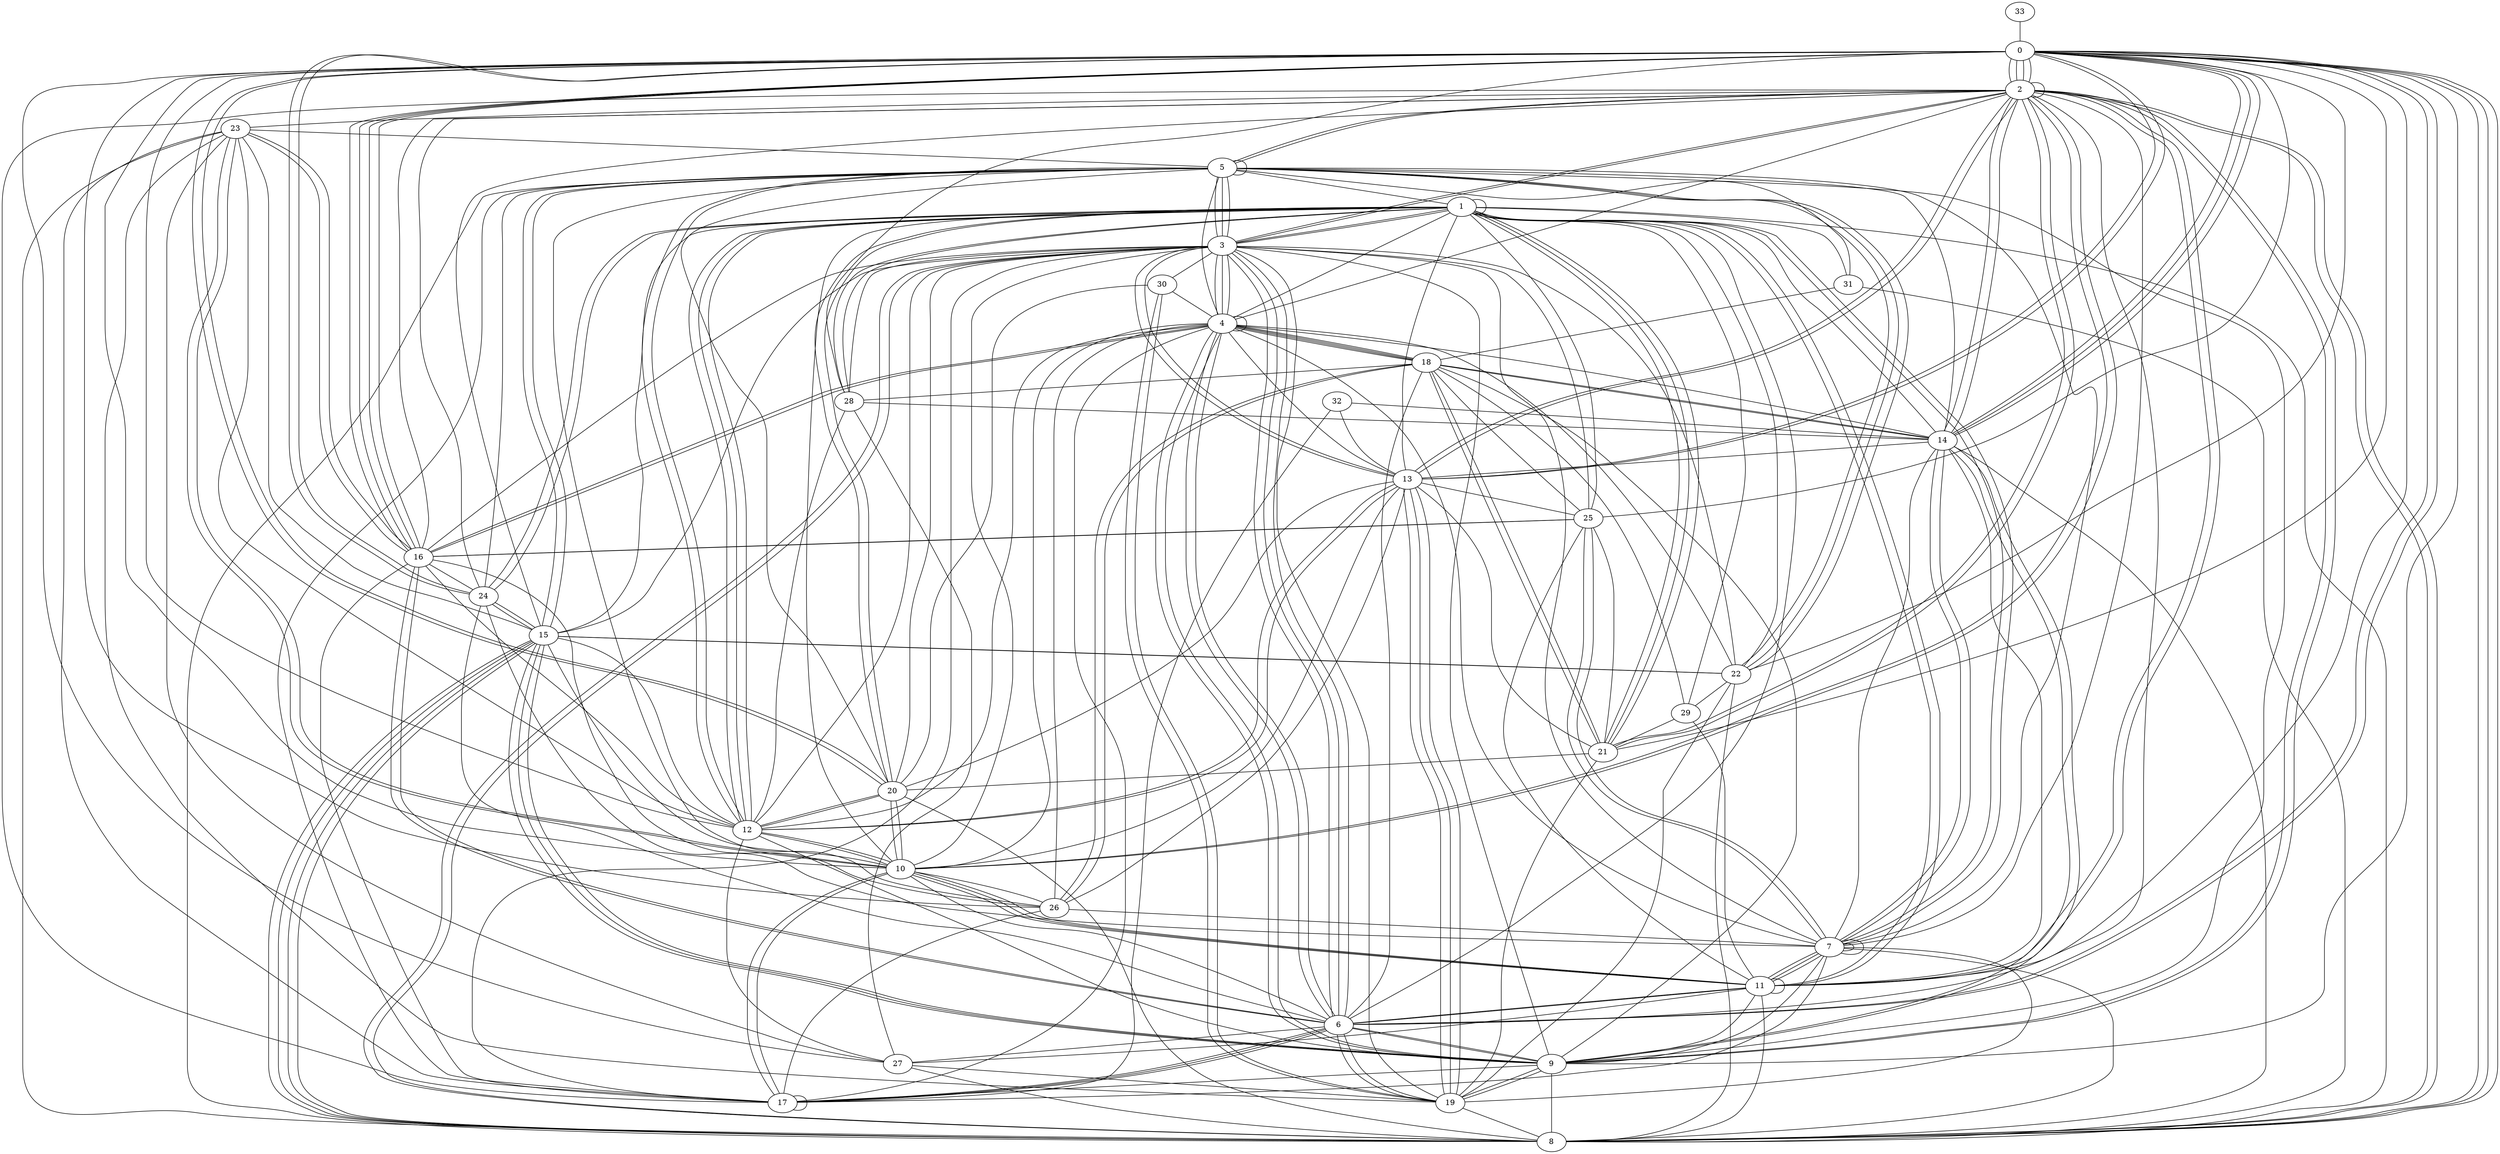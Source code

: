 graph G {
0;
1;
2;
3;
4;
5;
6;
7;
8;
9;
10;
11;
12;
13;
14;
15;
16;
17;
18;
19;
20;
21;
22;
23;
24;
25;
26;
27;
28;
29;
30;
31;
32;
33;
13--20 ;
0--16 ;
19--13 ;
0--2 ;
2--17 ;
10--12 ;
6--4 ;
17--7 ;
11--2 ;
12--4 ;
18--6 ;
9--15 ;
0--28 ;
22--8 ;
25--1 ;
11--6 ;
22--4 ;
14--13 ;
16--25 ;
16--24 ;
12--28 ;
2--8 ;
11--7 ;
30--4 ;
3--2 ;
0--20 ;
14--7 ;
4--4 ;
29--11 ;
4--3 ;
10--2 ;
1--31 ;
14--18 ;
7--19 ;
10--2 ;
5--14 ;
28--14 ;
22--0 ;
27--19 ;
7--14 ;
18--9 ;
29--18 ;
1--21 ;
33--0 ;
5--8 ;
30--19 ;
27--8 ;
15--24 ;
18--21 ;
27--23 ;
5--9 ;
16--6 ;
7--2 ;
9--8 ;
6--17 ;
20--12 ;
0--10 ;
15--10 ;
9--14 ;
18--28 ;
21--1 ;
20--30 ;
2--0 ;
17--5 ;
17--3 ;
4--13 ;
6--2 ;
20--1 ;
10--20 ;
3--13 ;
12--16 ;
25--16 ;
7--25 ;
8--14 ;
4--14 ;
5--22 ;
2--3 ;
6--17 ;
8--7 ;
0--6 ;
12--1 ;
12--10 ;
8--3 ;
16--2 ;
2--2 ;
0--27 ;
13--10 ;
26--18 ;
22--5 ;
5--3 ;
5--20 ;
3--1 ;
9--19 ;
17--6 ;
5--3 ;
4--7 ;
13--25 ;
7--1 ;
0--20 ;
14--0 ;
23--17 ;
18--14 ;
6--19 ;
4--1 ;
15--9 ;
19--8 ;
10--26 ;
4--2 ;
3--4 ;
9--7 ;
3--25 ;
23--5 ;
17--17 ;
1--24 ;
2--13 ;
2--13 ;
6--19 ;
12--0 ;
8--0 ;
2--21 ;
12--20 ;
1--28 ;
16--23 ;
23--16 ;
3--5 ;
21--0 ;
0--13 ;
1--1 ;
24--1 ;
1--20 ;
10--6 ;
3--19 ;
3--30 ;
26--18 ;
16--0 ;
4--18 ;
11--7 ;
2--23 ;
15--2 ;
12--5 ;
10--11 ;
8--15 ;
22--19 ;
1--11 ;
3--13 ;
10--20 ;
7--5 ;
5--4 ;
22--29 ;
7--24 ;
15--8 ;
11--6 ;
6--4 ;
12--1 ;
7--7 ;
20--3 ;
3--9 ;
13--21 ;
23--12 ;
21--25 ;
5--15 ;
7--7 ;
18--25 ;
3--7 ;
16--6 ;
11--2 ;
22--1 ;
29--21 ;
0--11 ;
15--8 ;
14--2 ;
6--3 ;
19--23 ;
15--8 ;
5--1 ;
0--6 ;
11--10 ;
20--8 ;
9--2 ;
0--24 ;
10--23 ;
26--4 ;
17--26 ;
7--1 ;
32--13 ;
12--13 ;
27--28 ;
14--1 ;
5--2 ;
6--24 ;
26--16 ;
9--11 ;
12--5 ;
0--16 ;
11--27 ;
6--1 ;
17--4 ;
28--1 ;
0--16 ;
13--0 ;
14--0 ;
25--11 ;
15--22 ;
10--3 ;
11--11 ;
24--5 ;
7--11 ;
4--16 ;
16--3 ;
1--21 ;
2--14 ;
1--8 ;
29--1 ;
25--7 ;
5--15 ;
15--1 ;
9--4 ;
19--13 ;
5--26 ;
12--3 ;
15--9 ;
10--11 ;
16--4 ;
21--2 ;
26--13 ;
32--17 ;
14--7 ;
15--12 ;
18--4 ;
27--12 ;
21--18 ;
10--23 ;
24--2 ;
11--14 ;
9--4 ;
21--19 ;
25--0 ;
9--19 ;
6--9 ;
2--5 ;
3--22 ;
26--7 ;
2--0 ;
1--10 ;
31--5 ;
15--23 ;
0--2 ;
19--30 ;
6--3 ;
3--8 ;
8--0 ;
6--27 ;
24--15 ;
5--5 ;
9--17 ;
24--0 ;
31--18 ;
8--0 ;
21--20 ;
18--4 ;
0--26 ;
11--8 ;
12--9 ;
1--3 ;
9--14 ;
18--4 ;
13--19 ;
3--15 ;
0--14 ;
17--10 ;
23--8 ;
13--12 ;
3--4 ;
3--6 ;
9--6 ;
9--0 ;
17--10 ;
12--1 ;
5--22 ;
1--13 ;
31--8 ;
2--9 ;
32--14 ;
2--8 ;
17--16 ;
11--1 ;
15--22 ;
10--4 ;
3--28 ;
}
